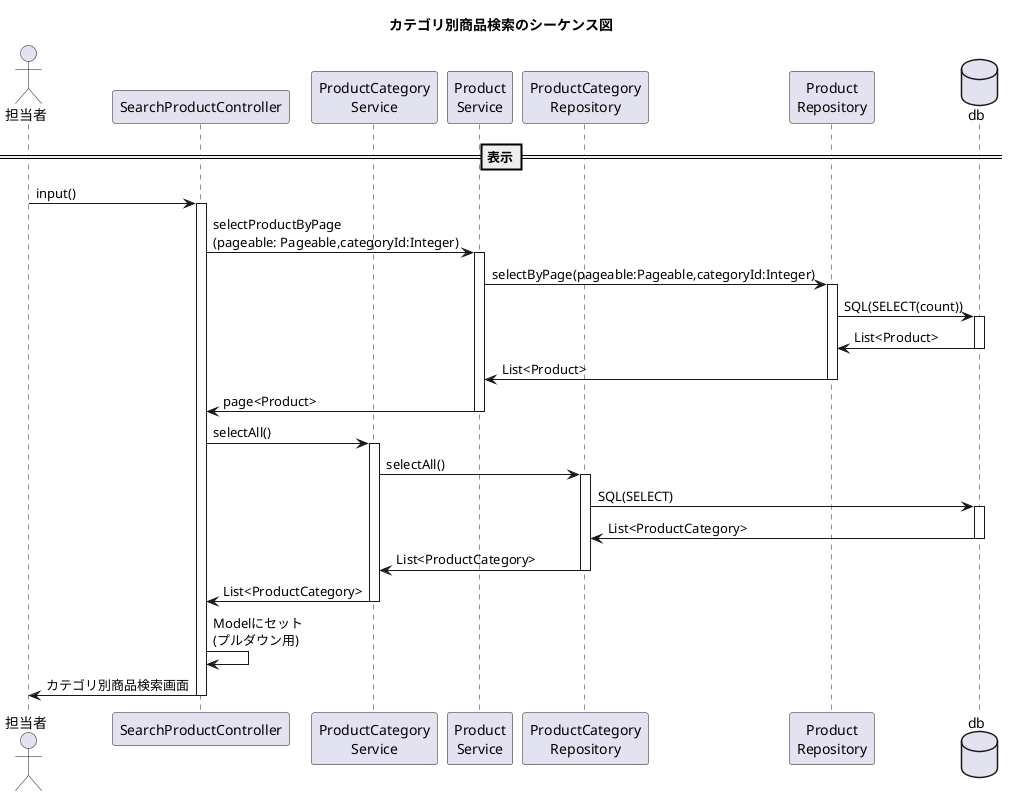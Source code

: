
@startuml

title カテゴリ別商品検索のシーケンス図
actor "担当者" as user
participant "SearchProductController" as controller
participant "ProductCategory\nService" as service
participant "Product\nService" as service1
participant "ProductCategory\nRepository" as repository1
participant "Product\nRepository" as repository2
database "db" as db
==表示==
user -> controller++:input()
controller -> service1++:selectProductByPage\n(pageable: Pageable,categoryId:Integer)
service1 -> repository2++:selectByPage(pageable:Pageable,categoryId:Integer)
repository2 -> db++:SQL(SELECT(count))
db -> repository2--:List<Product>
repository2 -> service1--:List<Product>
service1 -> controller--:page<Product>

controller -> service++:selectAll()
service -> repository1++:selectAll()
repository1 -> db++:SQL(SELECT)
db -> repository1--:List<ProductCategory>
repository1 -> service--:List<ProductCategory>
service -> controller--:List<ProductCategory>
controller -> controller:Modelにセット\n(プルダウン用)
controller -> user--:カテゴリ別商品検索画面



@enduml
